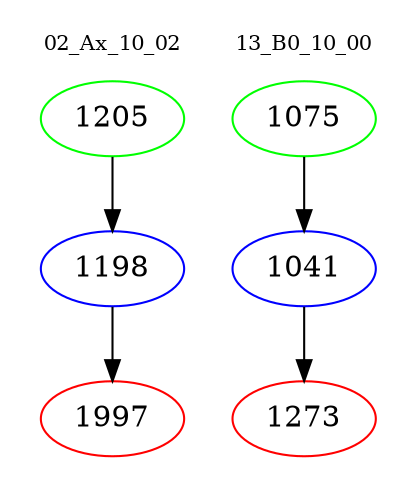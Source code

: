 digraph{
subgraph cluster_0 {
color = white
label = "02_Ax_10_02";
fontsize=10;
T0_1205 [label="1205", color="green"]
T0_1205 -> T0_1198 [color="black"]
T0_1198 [label="1198", color="blue"]
T0_1198 -> T0_1997 [color="black"]
T0_1997 [label="1997", color="red"]
}
subgraph cluster_1 {
color = white
label = "13_B0_10_00";
fontsize=10;
T1_1075 [label="1075", color="green"]
T1_1075 -> T1_1041 [color="black"]
T1_1041 [label="1041", color="blue"]
T1_1041 -> T1_1273 [color="black"]
T1_1273 [label="1273", color="red"]
}
}
